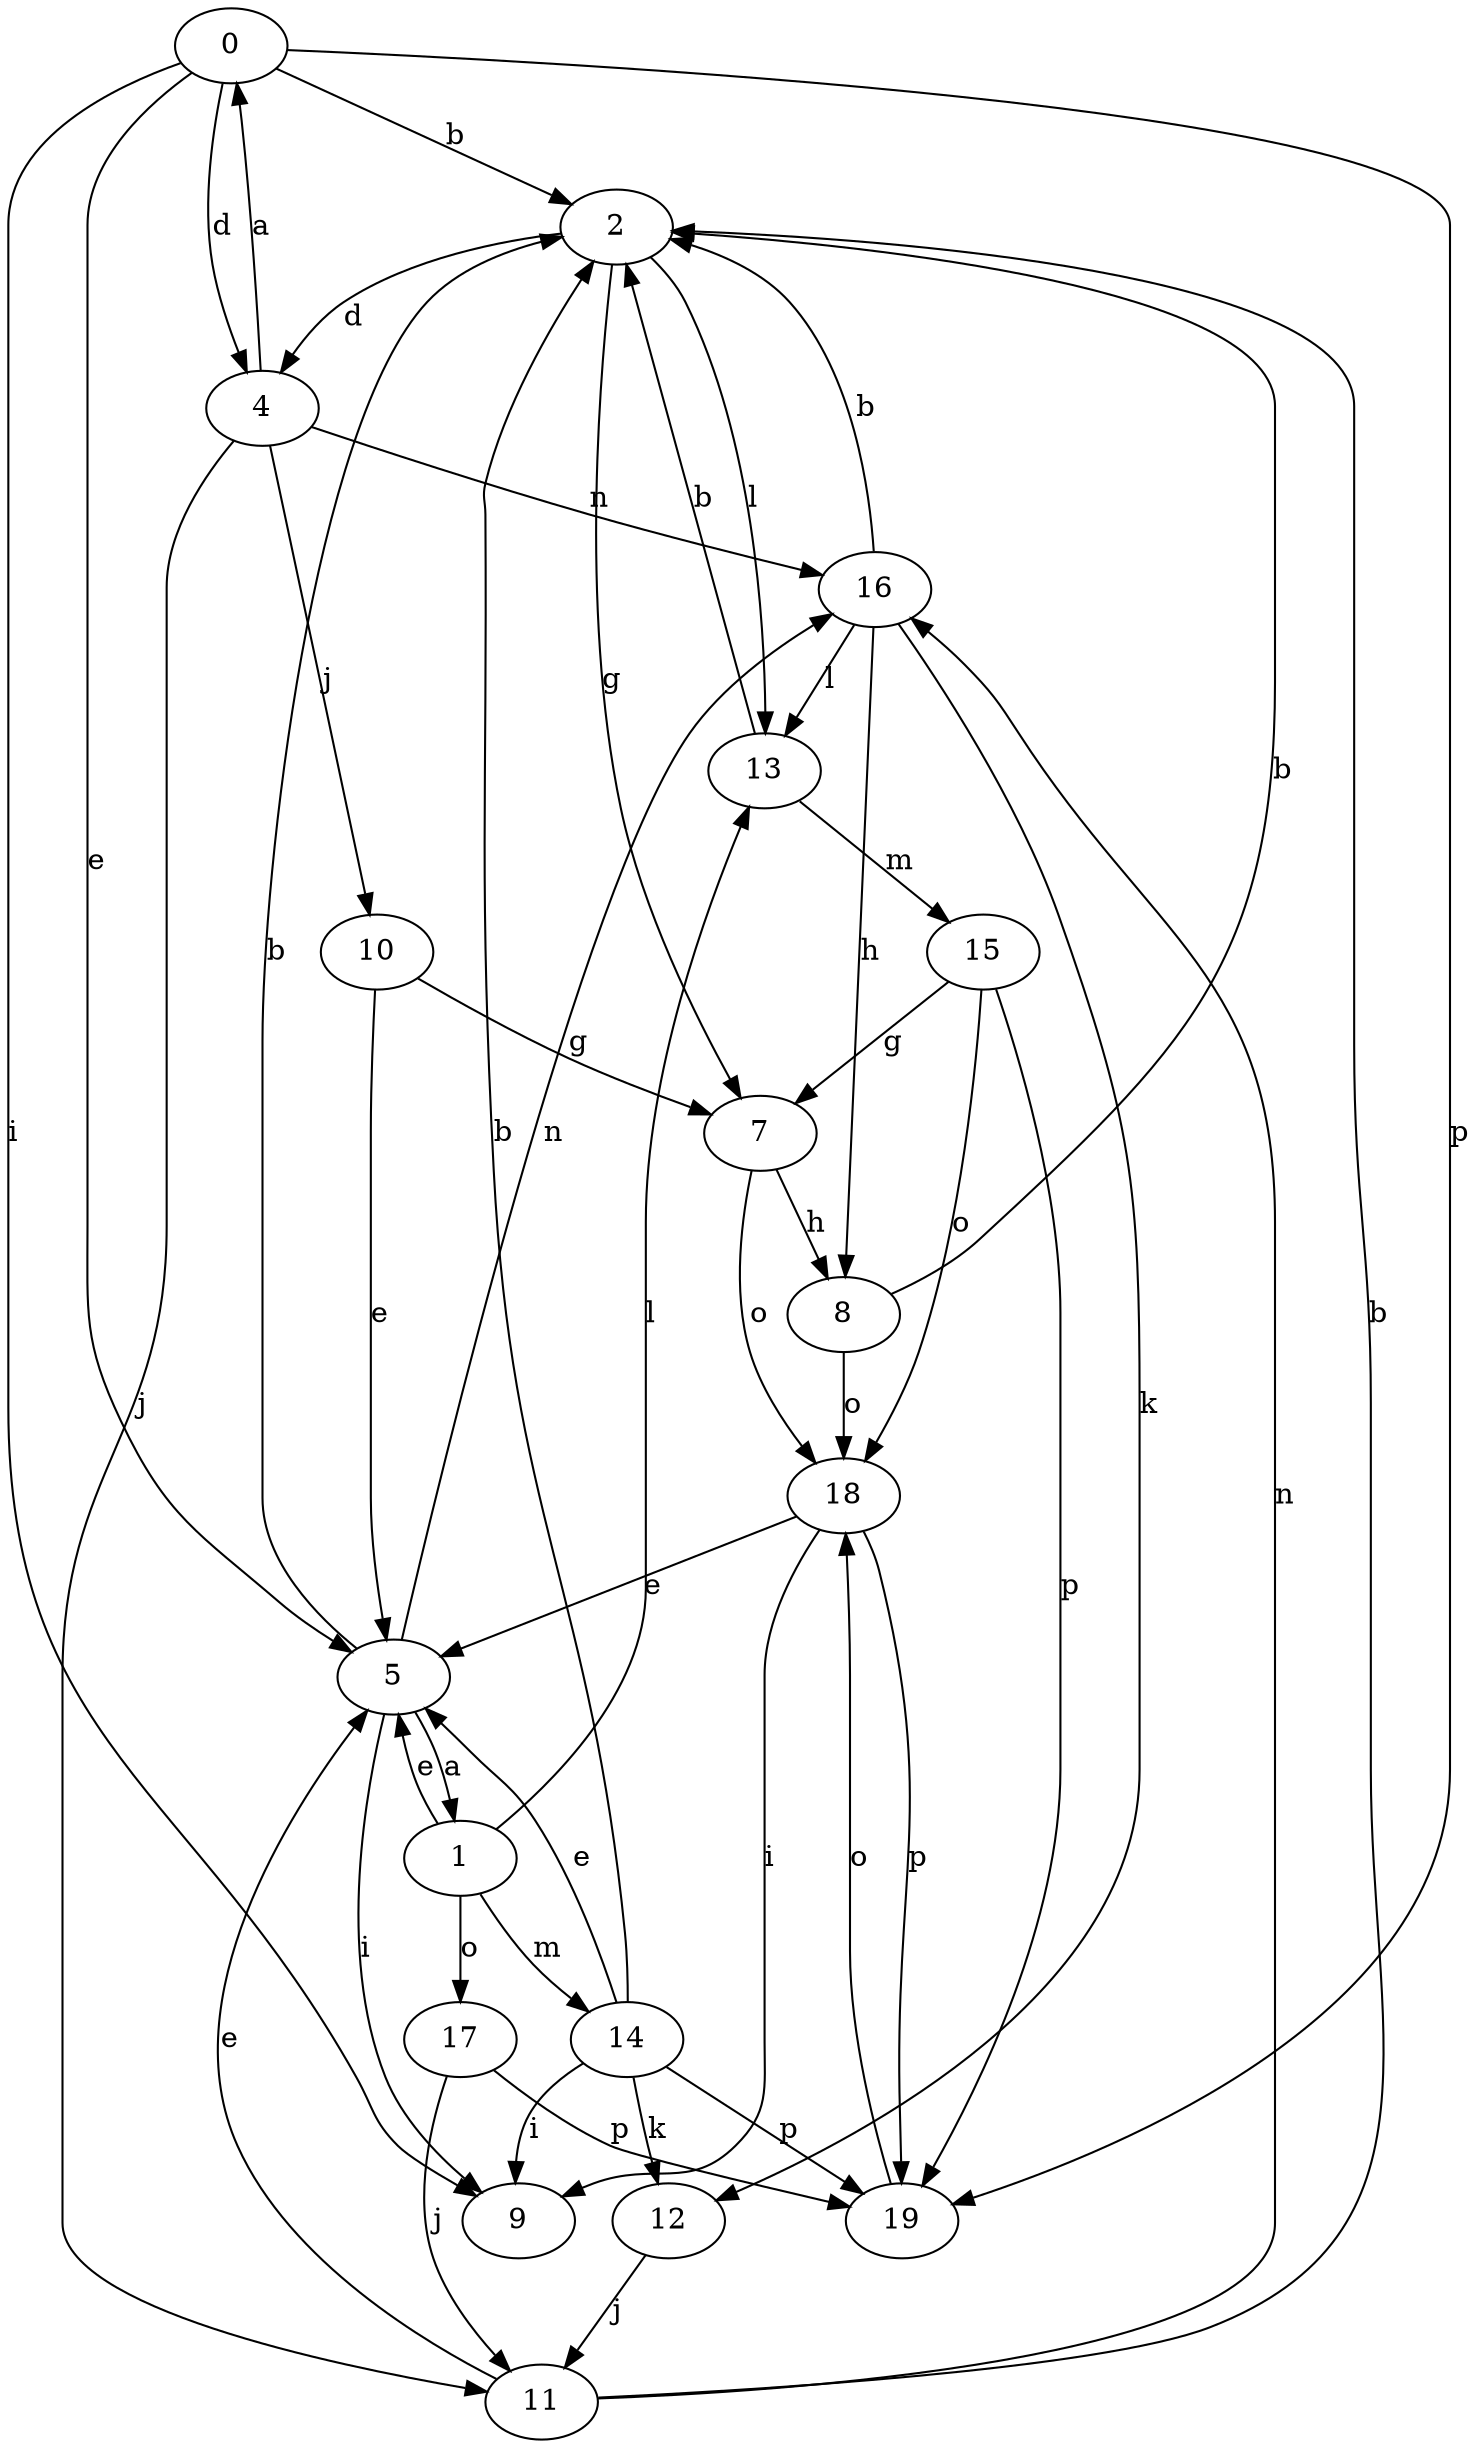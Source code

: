 strict digraph  {
0;
1;
2;
4;
5;
7;
8;
9;
10;
11;
12;
13;
14;
15;
16;
17;
18;
19;
0 -> 2  [label=b];
0 -> 4  [label=d];
0 -> 5  [label=e];
0 -> 9  [label=i];
0 -> 19  [label=p];
1 -> 5  [label=e];
1 -> 13  [label=l];
1 -> 14  [label=m];
1 -> 17  [label=o];
2 -> 4  [label=d];
2 -> 7  [label=g];
2 -> 13  [label=l];
4 -> 0  [label=a];
4 -> 10  [label=j];
4 -> 11  [label=j];
4 -> 16  [label=n];
5 -> 1  [label=a];
5 -> 2  [label=b];
5 -> 9  [label=i];
5 -> 16  [label=n];
7 -> 8  [label=h];
7 -> 18  [label=o];
8 -> 2  [label=b];
8 -> 18  [label=o];
10 -> 5  [label=e];
10 -> 7  [label=g];
11 -> 2  [label=b];
11 -> 5  [label=e];
11 -> 16  [label=n];
12 -> 11  [label=j];
13 -> 2  [label=b];
13 -> 15  [label=m];
14 -> 2  [label=b];
14 -> 5  [label=e];
14 -> 9  [label=i];
14 -> 12  [label=k];
14 -> 19  [label=p];
15 -> 7  [label=g];
15 -> 18  [label=o];
15 -> 19  [label=p];
16 -> 2  [label=b];
16 -> 8  [label=h];
16 -> 12  [label=k];
16 -> 13  [label=l];
17 -> 11  [label=j];
17 -> 19  [label=p];
18 -> 5  [label=e];
18 -> 9  [label=i];
18 -> 19  [label=p];
19 -> 18  [label=o];
}
